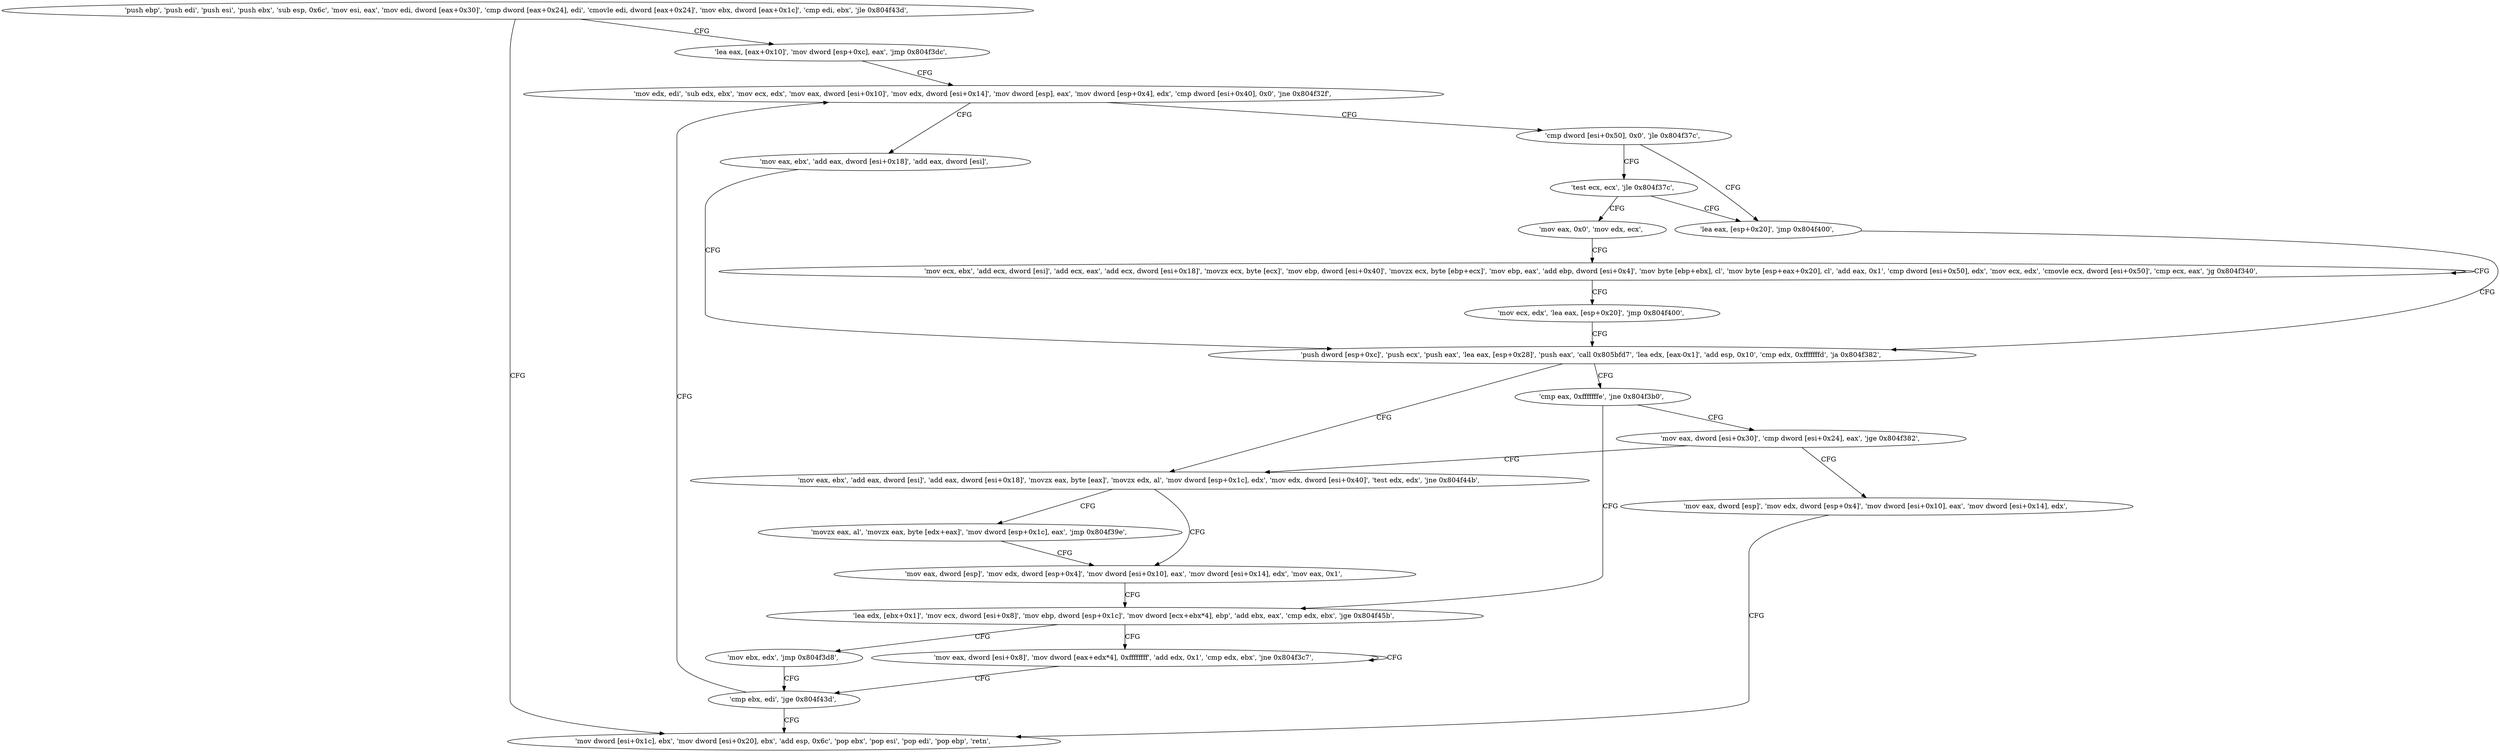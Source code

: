 digraph "func" {
"134542085" [label = "'push ebp', 'push edi', 'push esi', 'push ebx', 'sub esp, 0x6c', 'mov esi, eax', 'mov edi, dword [eax+0x30]', 'cmp dword [eax+0x24], edi', 'cmovle edi, dword [eax+0x24]', 'mov ebx, dword [eax+0x1c]', 'cmp edi, ebx', 'jle 0x804f43d', " ]
"134542397" [label = "'mov dword [esi+0x1c], ebx', 'mov dword [esi+0x20], ebx', 'add esp, 0x6c', 'pop ebx', 'pop esi', 'pop edi', 'pop ebp', 'retn', " ]
"134542115" [label = "'lea eax, [eax+0x10]', 'mov dword [esp+0xc], eax', 'jmp 0x804f3dc', " ]
"134542300" [label = "'mov edx, edi', 'sub edx, ebx', 'mov ecx, edx', 'mov eax, dword [esi+0x10]', 'mov edx, dword [esi+0x14]', 'mov dword [esp], eax', 'mov dword [esp+0x4], edx', 'cmp dword [esi+0x40], 0x0', 'jne 0x804f32f', " ]
"134542127" [label = "'cmp dword [esi+0x50], 0x0', 'jle 0x804f37c', " ]
"134542329" [label = "'mov eax, ebx', 'add eax, dword [esi+0x18]', 'add eax, dword [esi]', " ]
"134542204" [label = "'lea eax, [esp+0x20]', 'jmp 0x804f400', " ]
"134542133" [label = "'test ecx, ecx', 'jle 0x804f37c', " ]
"134542336" [label = "'push dword [esp+0xc]', 'push ecx', 'push eax', 'lea eax, [esp+0x28]', 'push eax', 'call 0x805bfd7', 'lea edx, [eax-0x1]', 'add esp, 0x10', 'cmp edx, 0xfffffffd', 'ja 0x804f382', " ]
"134542137" [label = "'mov eax, 0x0', 'mov edx, ecx', " ]
"134542210" [label = "'mov eax, ebx', 'add eax, dword [esi]', 'add eax, dword [esi+0x18]', 'movzx eax, byte [eax]', 'movzx edx, al', 'mov dword [esp+0x1c], edx', 'mov edx, dword [esi+0x40]', 'test edx, edx', 'jne 0x804f44b', " ]
"134542411" [label = "'movzx eax, al', 'movzx eax, byte [edx+eax]', 'mov dword [esp+0x1c], eax', 'jmp 0x804f39e', " ]
"134542238" [label = "'mov eax, dword [esp]', 'mov edx, dword [esp+0x4]', 'mov dword [esi+0x10], eax', 'mov dword [esi+0x14], edx', 'mov eax, 0x1', " ]
"134542367" [label = "'cmp eax, 0xfffffffe', 'jne 0x804f3b0', " ]
"134542256" [label = "'lea edx, [ebx+0x1]', 'mov ecx, dword [esi+0x8]', 'mov ebp, dword [esp+0x1c]', 'mov dword [ecx+ebx*4], ebp', 'add ebx, eax', 'cmp edx, ebx', 'jge 0x804f45b', " ]
"134542372" [label = "'mov eax, dword [esi+0x30]', 'cmp dword [esi+0x24], eax', 'jge 0x804f382', " ]
"134542144" [label = "'mov ecx, ebx', 'add ecx, dword [esi]', 'add ecx, eax', 'add ecx, dword [esi+0x18]', 'movzx ecx, byte [ecx]', 'mov ebp, dword [esi+0x40]', 'movzx ecx, byte [ebp+ecx]', 'mov ebp, eax', 'add ebp, dword [esi+0x4]', 'mov byte [ebp+ebx], cl', 'mov byte [esp+eax+0x20], cl', 'add eax, 0x1', 'cmp dword [esi+0x50], edx', 'mov ecx, edx', 'cmovle ecx, dword [esi+0x50]', 'cmp ecx, eax', 'jg 0x804f340', " ]
"134542427" [label = "'mov ebx, edx', 'jmp 0x804f3d8', " ]
"134542279" [label = "'mov eax, dword [esi+0x8]', 'mov dword [eax+edx*4], 0xffffffff', 'add edx, 0x1', 'cmp edx, ebx', 'jne 0x804f3c7', " ]
"134542384" [label = "'mov eax, dword [esp]', 'mov edx, dword [esp+0x4]', 'mov dword [esi+0x10], eax', 'mov dword [esi+0x14], edx', " ]
"134542193" [label = "'mov ecx, edx', 'lea eax, [esp+0x20]', 'jmp 0x804f400', " ]
"134542296" [label = "'cmp ebx, edi', 'jge 0x804f43d', " ]
"134542085" -> "134542397" [ label = "CFG" ]
"134542085" -> "134542115" [ label = "CFG" ]
"134542115" -> "134542300" [ label = "CFG" ]
"134542300" -> "134542127" [ label = "CFG" ]
"134542300" -> "134542329" [ label = "CFG" ]
"134542127" -> "134542204" [ label = "CFG" ]
"134542127" -> "134542133" [ label = "CFG" ]
"134542329" -> "134542336" [ label = "CFG" ]
"134542204" -> "134542336" [ label = "CFG" ]
"134542133" -> "134542204" [ label = "CFG" ]
"134542133" -> "134542137" [ label = "CFG" ]
"134542336" -> "134542210" [ label = "CFG" ]
"134542336" -> "134542367" [ label = "CFG" ]
"134542137" -> "134542144" [ label = "CFG" ]
"134542210" -> "134542411" [ label = "CFG" ]
"134542210" -> "134542238" [ label = "CFG" ]
"134542411" -> "134542238" [ label = "CFG" ]
"134542238" -> "134542256" [ label = "CFG" ]
"134542367" -> "134542256" [ label = "CFG" ]
"134542367" -> "134542372" [ label = "CFG" ]
"134542256" -> "134542427" [ label = "CFG" ]
"134542256" -> "134542279" [ label = "CFG" ]
"134542372" -> "134542210" [ label = "CFG" ]
"134542372" -> "134542384" [ label = "CFG" ]
"134542144" -> "134542144" [ label = "CFG" ]
"134542144" -> "134542193" [ label = "CFG" ]
"134542427" -> "134542296" [ label = "CFG" ]
"134542279" -> "134542279" [ label = "CFG" ]
"134542279" -> "134542296" [ label = "CFG" ]
"134542384" -> "134542397" [ label = "CFG" ]
"134542193" -> "134542336" [ label = "CFG" ]
"134542296" -> "134542397" [ label = "CFG" ]
"134542296" -> "134542300" [ label = "CFG" ]
}
